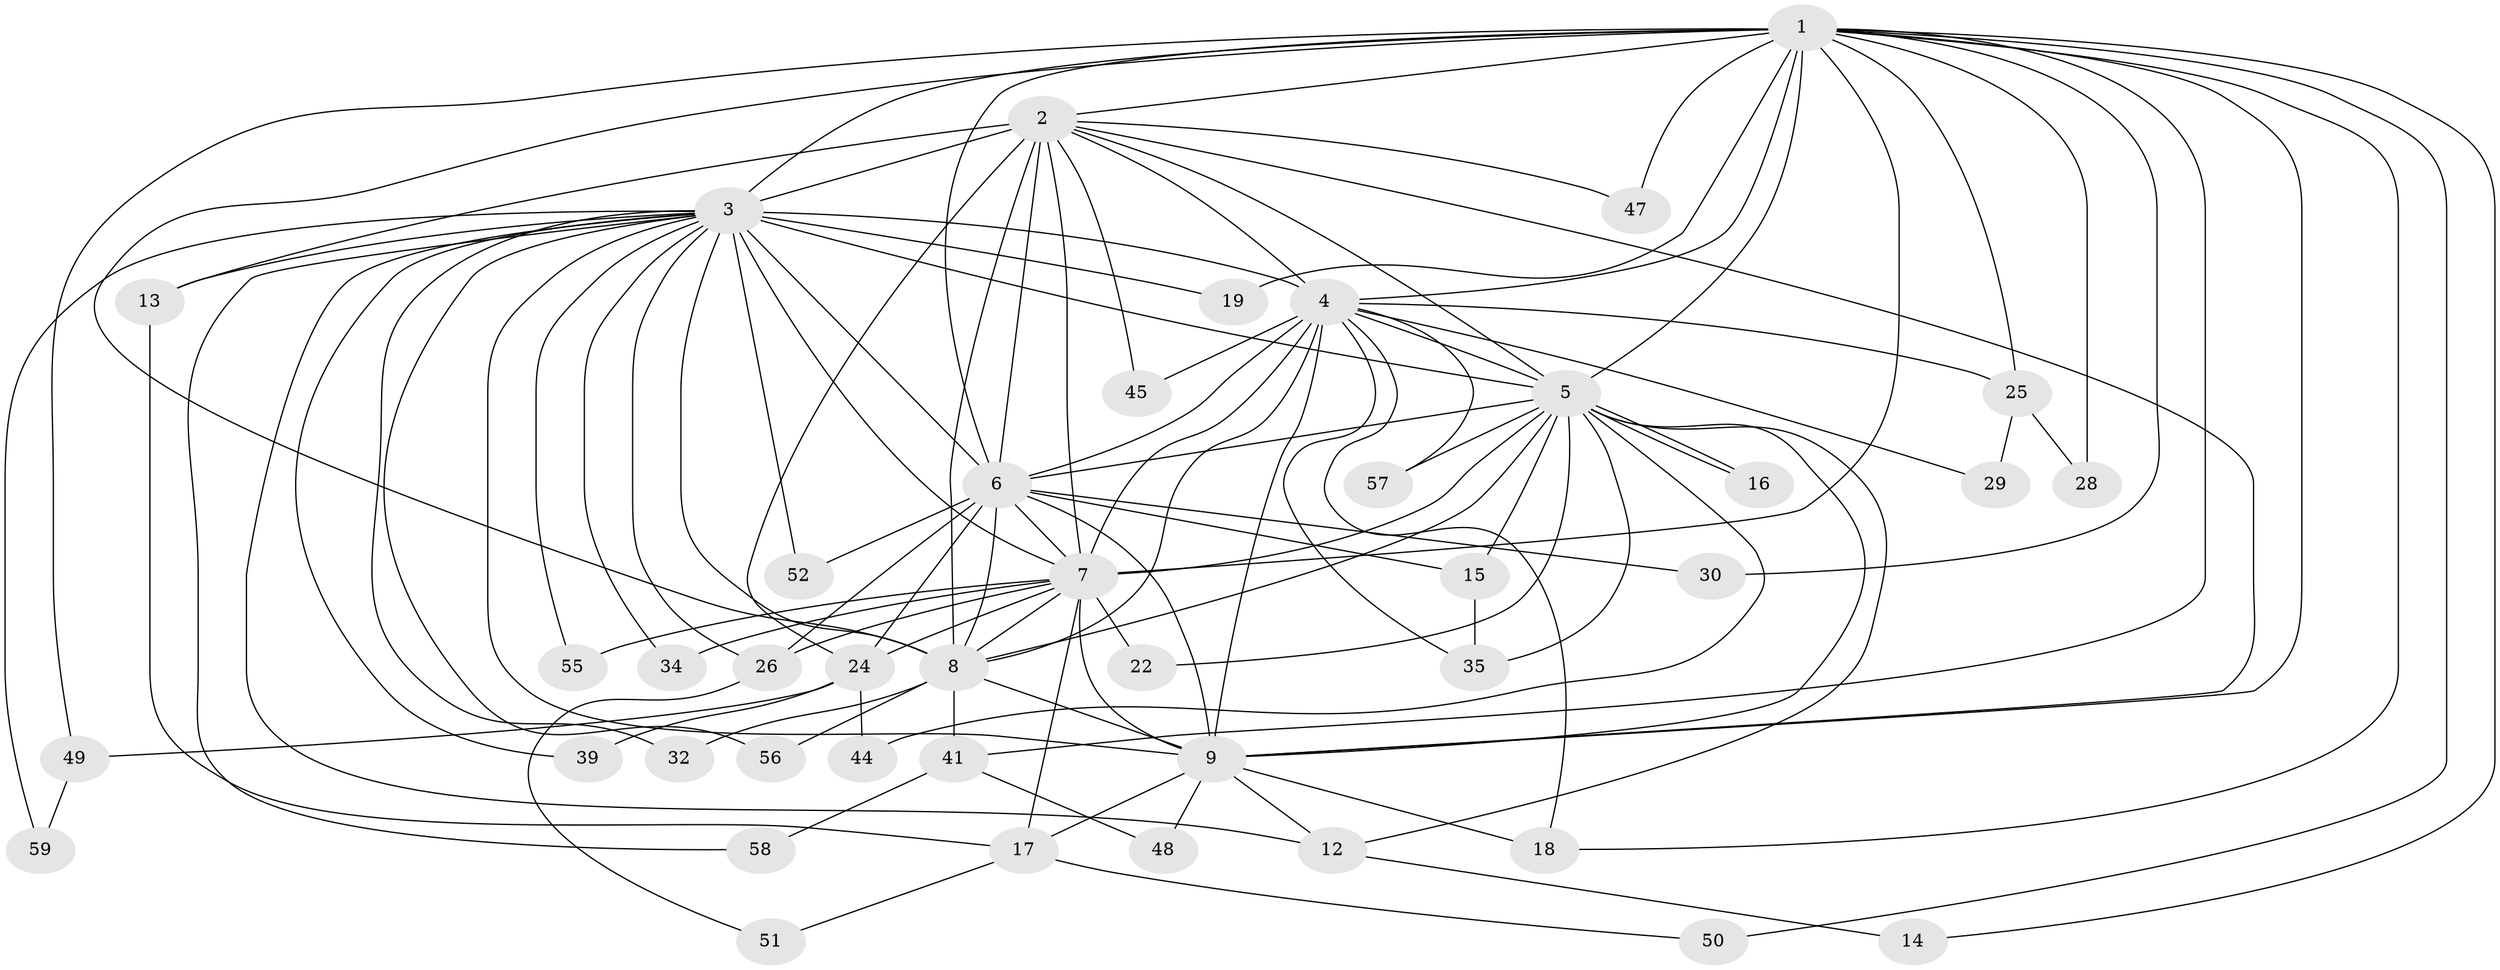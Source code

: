 // Generated by graph-tools (version 1.1) at 2025/51/02/27/25 19:51:53]
// undirected, 42 vertices, 108 edges
graph export_dot {
graph [start="1"]
  node [color=gray90,style=filled];
  1 [super="+23"];
  2 [super="+36"];
  3 [super="+10"];
  4 [super="+27"];
  5 [super="+31"];
  6 [super="+40"];
  7 [super="+21"];
  8 [super="+11"];
  9 [super="+42"];
  12 [super="+33"];
  13;
  14;
  15;
  16;
  17 [super="+46"];
  18 [super="+20"];
  19;
  22;
  24 [super="+38"];
  25;
  26 [super="+54"];
  28 [super="+37"];
  29;
  30;
  32;
  34;
  35 [super="+53"];
  39;
  41 [super="+43"];
  44;
  45;
  47;
  48;
  49;
  50;
  51;
  52;
  55;
  56;
  57;
  58;
  59;
  1 -- 2;
  1 -- 3 [weight=2];
  1 -- 4;
  1 -- 5;
  1 -- 6;
  1 -- 7;
  1 -- 8 [weight=2];
  1 -- 9;
  1 -- 14;
  1 -- 19 [weight=2];
  1 -- 25;
  1 -- 28 [weight=2];
  1 -- 30;
  1 -- 41 [weight=2];
  1 -- 49;
  1 -- 50;
  1 -- 47;
  1 -- 18;
  2 -- 3 [weight=2];
  2 -- 4;
  2 -- 5;
  2 -- 6 [weight=2];
  2 -- 7;
  2 -- 8;
  2 -- 9;
  2 -- 13;
  2 -- 24;
  2 -- 45;
  2 -- 47;
  3 -- 4 [weight=3];
  3 -- 5 [weight=2];
  3 -- 6 [weight=2];
  3 -- 7 [weight=2];
  3 -- 8 [weight=2];
  3 -- 9 [weight=2];
  3 -- 39;
  3 -- 55;
  3 -- 56;
  3 -- 58;
  3 -- 32;
  3 -- 34;
  3 -- 12;
  3 -- 13;
  3 -- 19;
  3 -- 52;
  3 -- 59;
  3 -- 26;
  4 -- 5;
  4 -- 6 [weight=2];
  4 -- 7 [weight=2];
  4 -- 8;
  4 -- 9;
  4 -- 18;
  4 -- 25;
  4 -- 29;
  4 -- 35;
  4 -- 45;
  4 -- 57;
  5 -- 6;
  5 -- 7;
  5 -- 8 [weight=2];
  5 -- 9;
  5 -- 12;
  5 -- 15;
  5 -- 16;
  5 -- 16;
  5 -- 22;
  5 -- 44;
  5 -- 57;
  5 -- 35;
  6 -- 7;
  6 -- 8;
  6 -- 9 [weight=2];
  6 -- 15;
  6 -- 26;
  6 -- 30;
  6 -- 52;
  6 -- 24;
  7 -- 8;
  7 -- 9;
  7 -- 17;
  7 -- 22;
  7 -- 24;
  7 -- 26;
  7 -- 34;
  7 -- 55;
  8 -- 9;
  8 -- 41;
  8 -- 32;
  8 -- 56;
  9 -- 17;
  9 -- 18;
  9 -- 48;
  9 -- 12;
  12 -- 14;
  13 -- 17;
  15 -- 35;
  17 -- 50;
  17 -- 51;
  24 -- 49;
  24 -- 39;
  24 -- 44;
  25 -- 28;
  25 -- 29;
  26 -- 51;
  41 -- 48;
  41 -- 58;
  49 -- 59;
}
